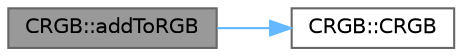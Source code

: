 digraph "CRGB::addToRGB"
{
 // INTERACTIVE_SVG=YES
 // LATEX_PDF_SIZE
  bgcolor="transparent";
  edge [fontname=Helvetica,fontsize=10,labelfontname=Helvetica,labelfontsize=10];
  node [fontname=Helvetica,fontsize=10,shape=box,height=0.2,width=0.4];
  rankdir="LR";
  Node1 [id="Node000001",label="CRGB::addToRGB",height=0.2,width=0.4,color="gray40", fillcolor="grey60", style="filled", fontcolor="black",tooltip="Add a constant to each channel, saturating at 0xFF."];
  Node1 -> Node2 [id="edge1_Node000001_Node000002",color="steelblue1",style="solid",tooltip=" "];
  Node2 [id="Node000002",label="CRGB::CRGB",height=0.2,width=0.4,color="grey40", fillcolor="white", style="filled",URL="$d7/d82/struct_c_r_g_b_a4b0cc1cfefd9e0c66ea5c6583181df46.html#a4b0cc1cfefd9e0c66ea5c6583181df46",tooltip="Default constructor."];
}
